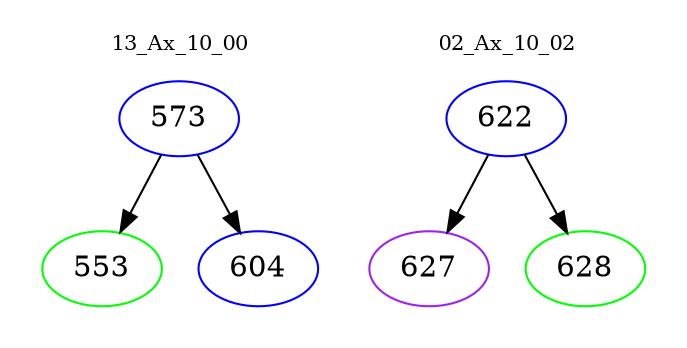 digraph{
subgraph cluster_0 {
color = white
label = "13_Ax_10_00";
fontsize=10;
T0_573 [label="573", color="blue"]
T0_573 -> T0_553 [color="black"]
T0_553 [label="553", color="green"]
T0_573 -> T0_604 [color="black"]
T0_604 [label="604", color="blue"]
}
subgraph cluster_1 {
color = white
label = "02_Ax_10_02";
fontsize=10;
T1_622 [label="622", color="blue"]
T1_622 -> T1_627 [color="black"]
T1_627 [label="627", color="purple"]
T1_622 -> T1_628 [color="black"]
T1_628 [label="628", color="green"]
}
}
